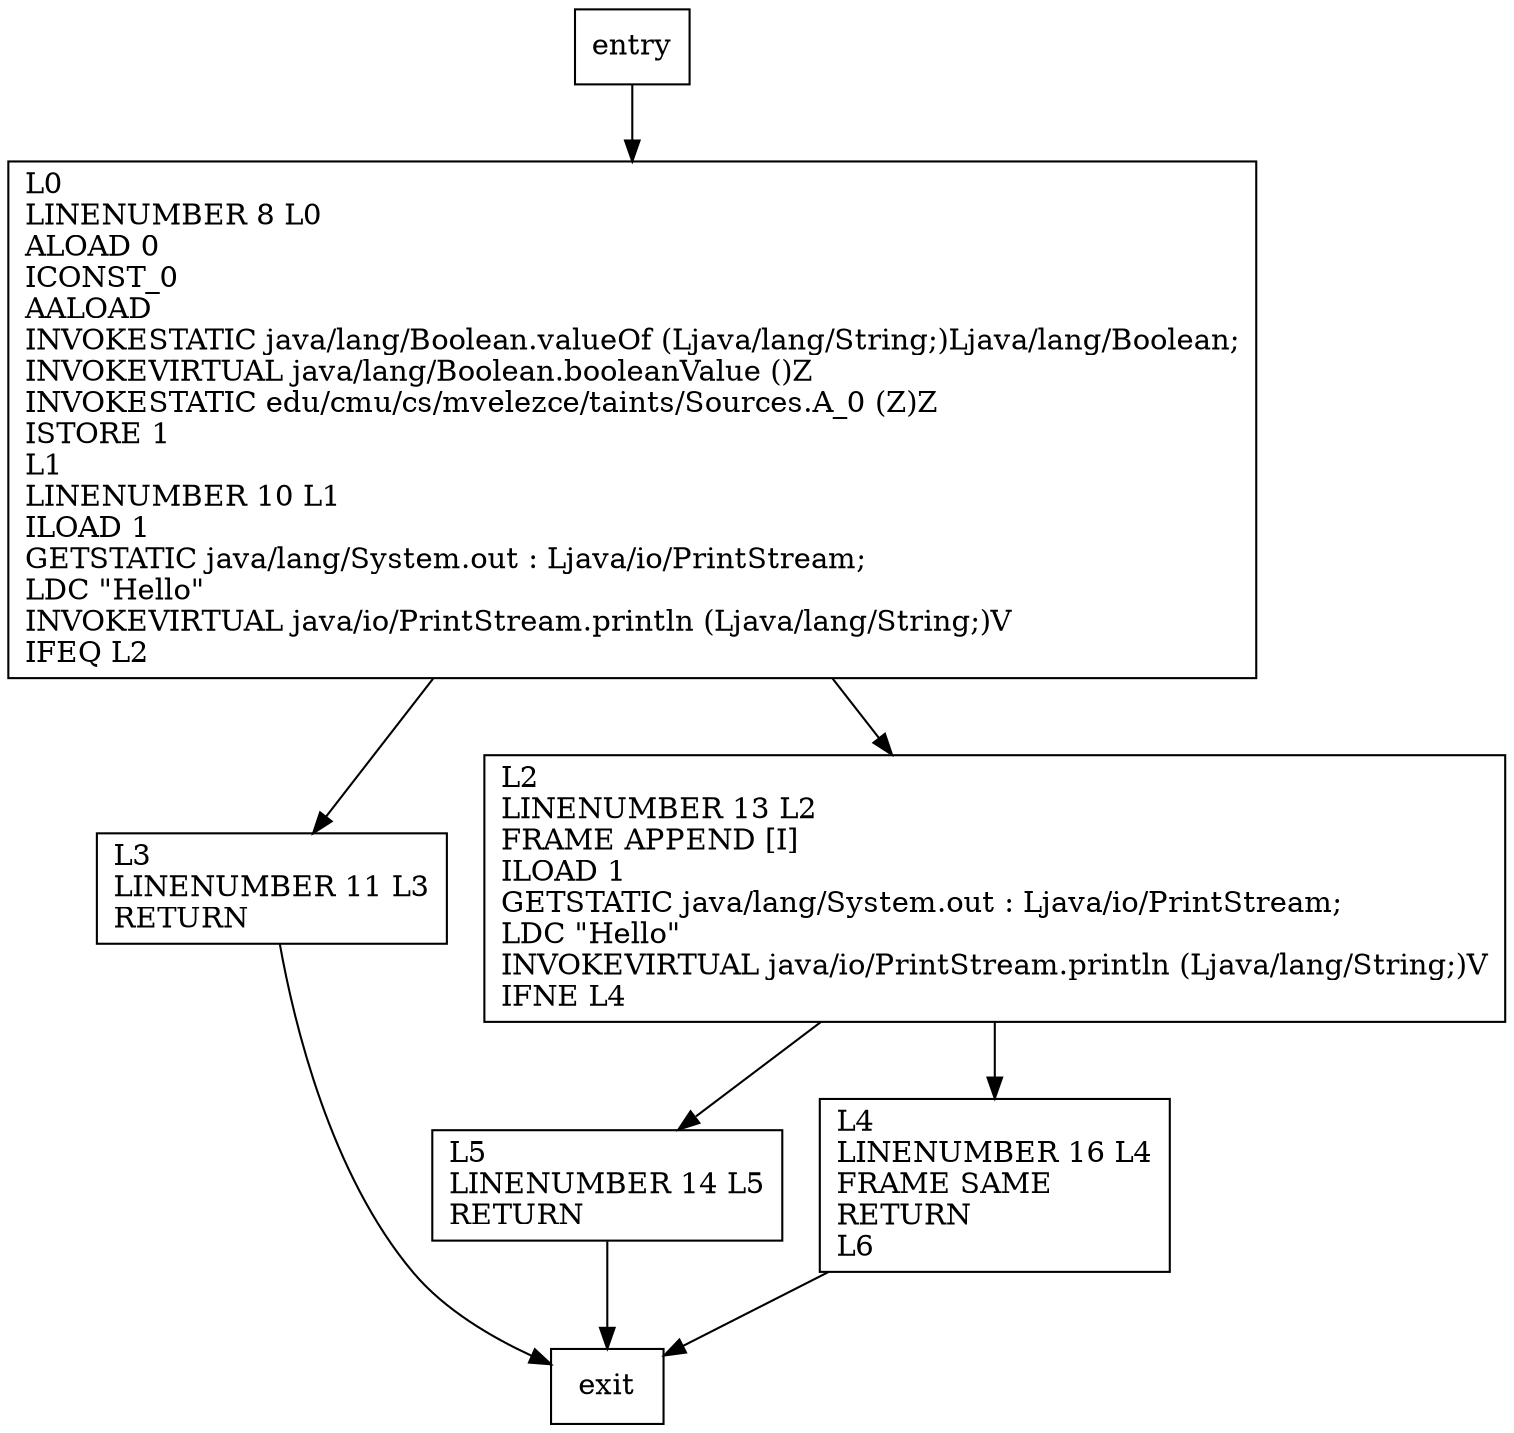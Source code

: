 digraph main {
node [shape=record];
285074186 [label="L5\lLINENUMBER 14 L5\lRETURN\l"];
87242619 [label="L3\lLINENUMBER 11 L3\lRETURN\l"];
864248990 [label="L2\lLINENUMBER 13 L2\lFRAME APPEND [I]\lILOAD 1\lGETSTATIC java/lang/System.out : Ljava/io/PrintStream;\lLDC \"Hello\"\lINVOKEVIRTUAL java/io/PrintStream.println (Ljava/lang/String;)V\lIFNE L4\l"];
1100619942 [label="L0\lLINENUMBER 8 L0\lALOAD 0\lICONST_0\lAALOAD\lINVOKESTATIC java/lang/Boolean.valueOf (Ljava/lang/String;)Ljava/lang/Boolean;\lINVOKEVIRTUAL java/lang/Boolean.booleanValue ()Z\lINVOKESTATIC edu/cmu/cs/mvelezce/taints/Sources.A_0 (Z)Z\lISTORE 1\lL1\lLINENUMBER 10 L1\lILOAD 1\lGETSTATIC java/lang/System.out : Ljava/io/PrintStream;\lLDC \"Hello\"\lINVOKEVIRTUAL java/io/PrintStream.println (Ljava/lang/String;)V\lIFEQ L2\l"];
15892131 [label="L4\lLINENUMBER 16 L4\lFRAME SAME\lRETURN\lL6\l"];
entry;
exit;
285074186 -> exit;
entry -> 1100619942;
87242619 -> exit;
864248990 -> 285074186;
864248990 -> 15892131;
1100619942 -> 87242619;
1100619942 -> 864248990;
15892131 -> exit;
}
